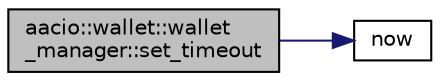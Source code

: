 digraph "aacio::wallet::wallet_manager::set_timeout"
{
  edge [fontname="Helvetica",fontsize="10",labelfontname="Helvetica",labelfontsize="10"];
  node [fontname="Helvetica",fontsize="10",shape=record];
  rankdir="LR";
  Node23 [label="aacio::wallet::wallet\l_manager::set_timeout",height=0.2,width=0.4,color="black", fillcolor="grey75", style="filled", fontcolor="black"];
  Node23 -> Node24 [color="midnightblue",fontsize="10",style="solid",fontname="Helvetica"];
  Node24 [label="now",height=0.2,width=0.4,color="black", fillcolor="white", style="filled",URL="$group__systemcapi.html#ga5eef43c9589d6ef54a0ece1dda5e0ffe",tooltip="Get time of the last accepted block. "];
}
